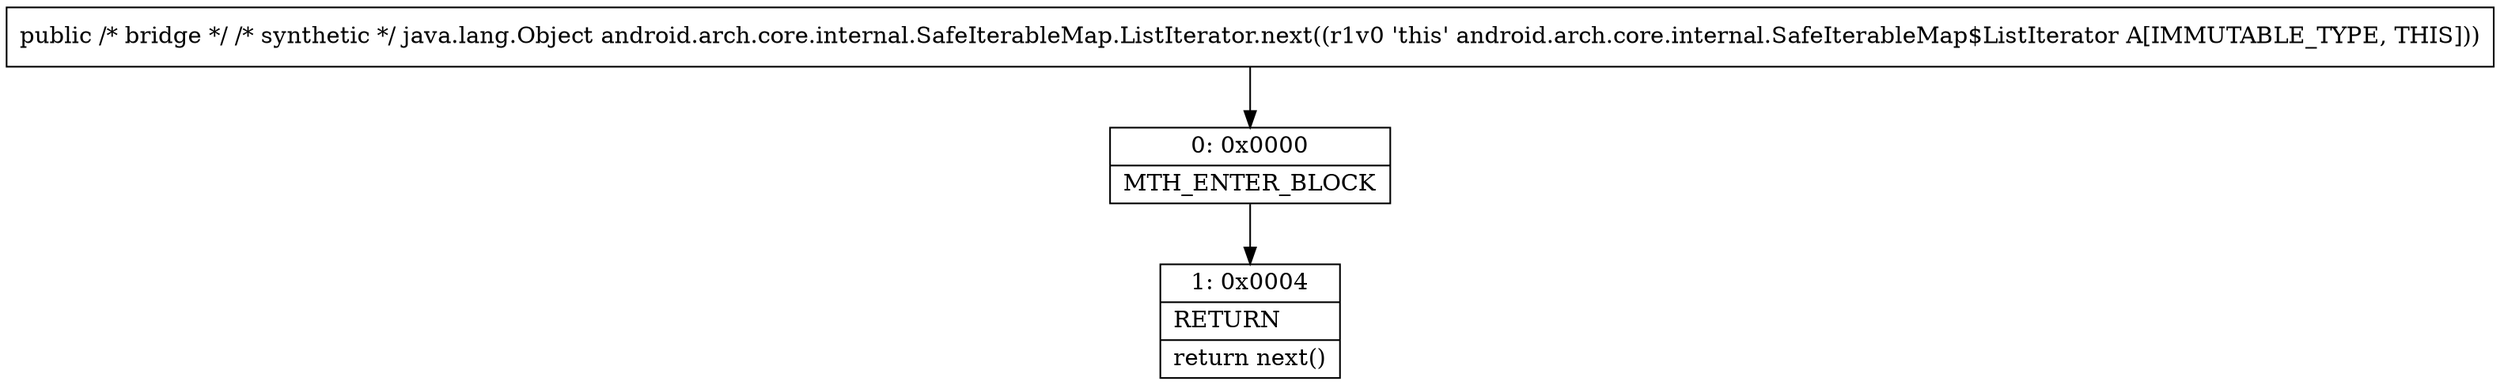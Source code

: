 digraph "CFG forandroid.arch.core.internal.SafeIterableMap.ListIterator.next()Ljava\/lang\/Object;" {
Node_0 [shape=record,label="{0\:\ 0x0000|MTH_ENTER_BLOCK\l}"];
Node_1 [shape=record,label="{1\:\ 0x0004|RETURN\l|return next()\l}"];
MethodNode[shape=record,label="{public \/* bridge *\/ \/* synthetic *\/ java.lang.Object android.arch.core.internal.SafeIterableMap.ListIterator.next((r1v0 'this' android.arch.core.internal.SafeIterableMap$ListIterator A[IMMUTABLE_TYPE, THIS])) }"];
MethodNode -> Node_0;
Node_0 -> Node_1;
}

